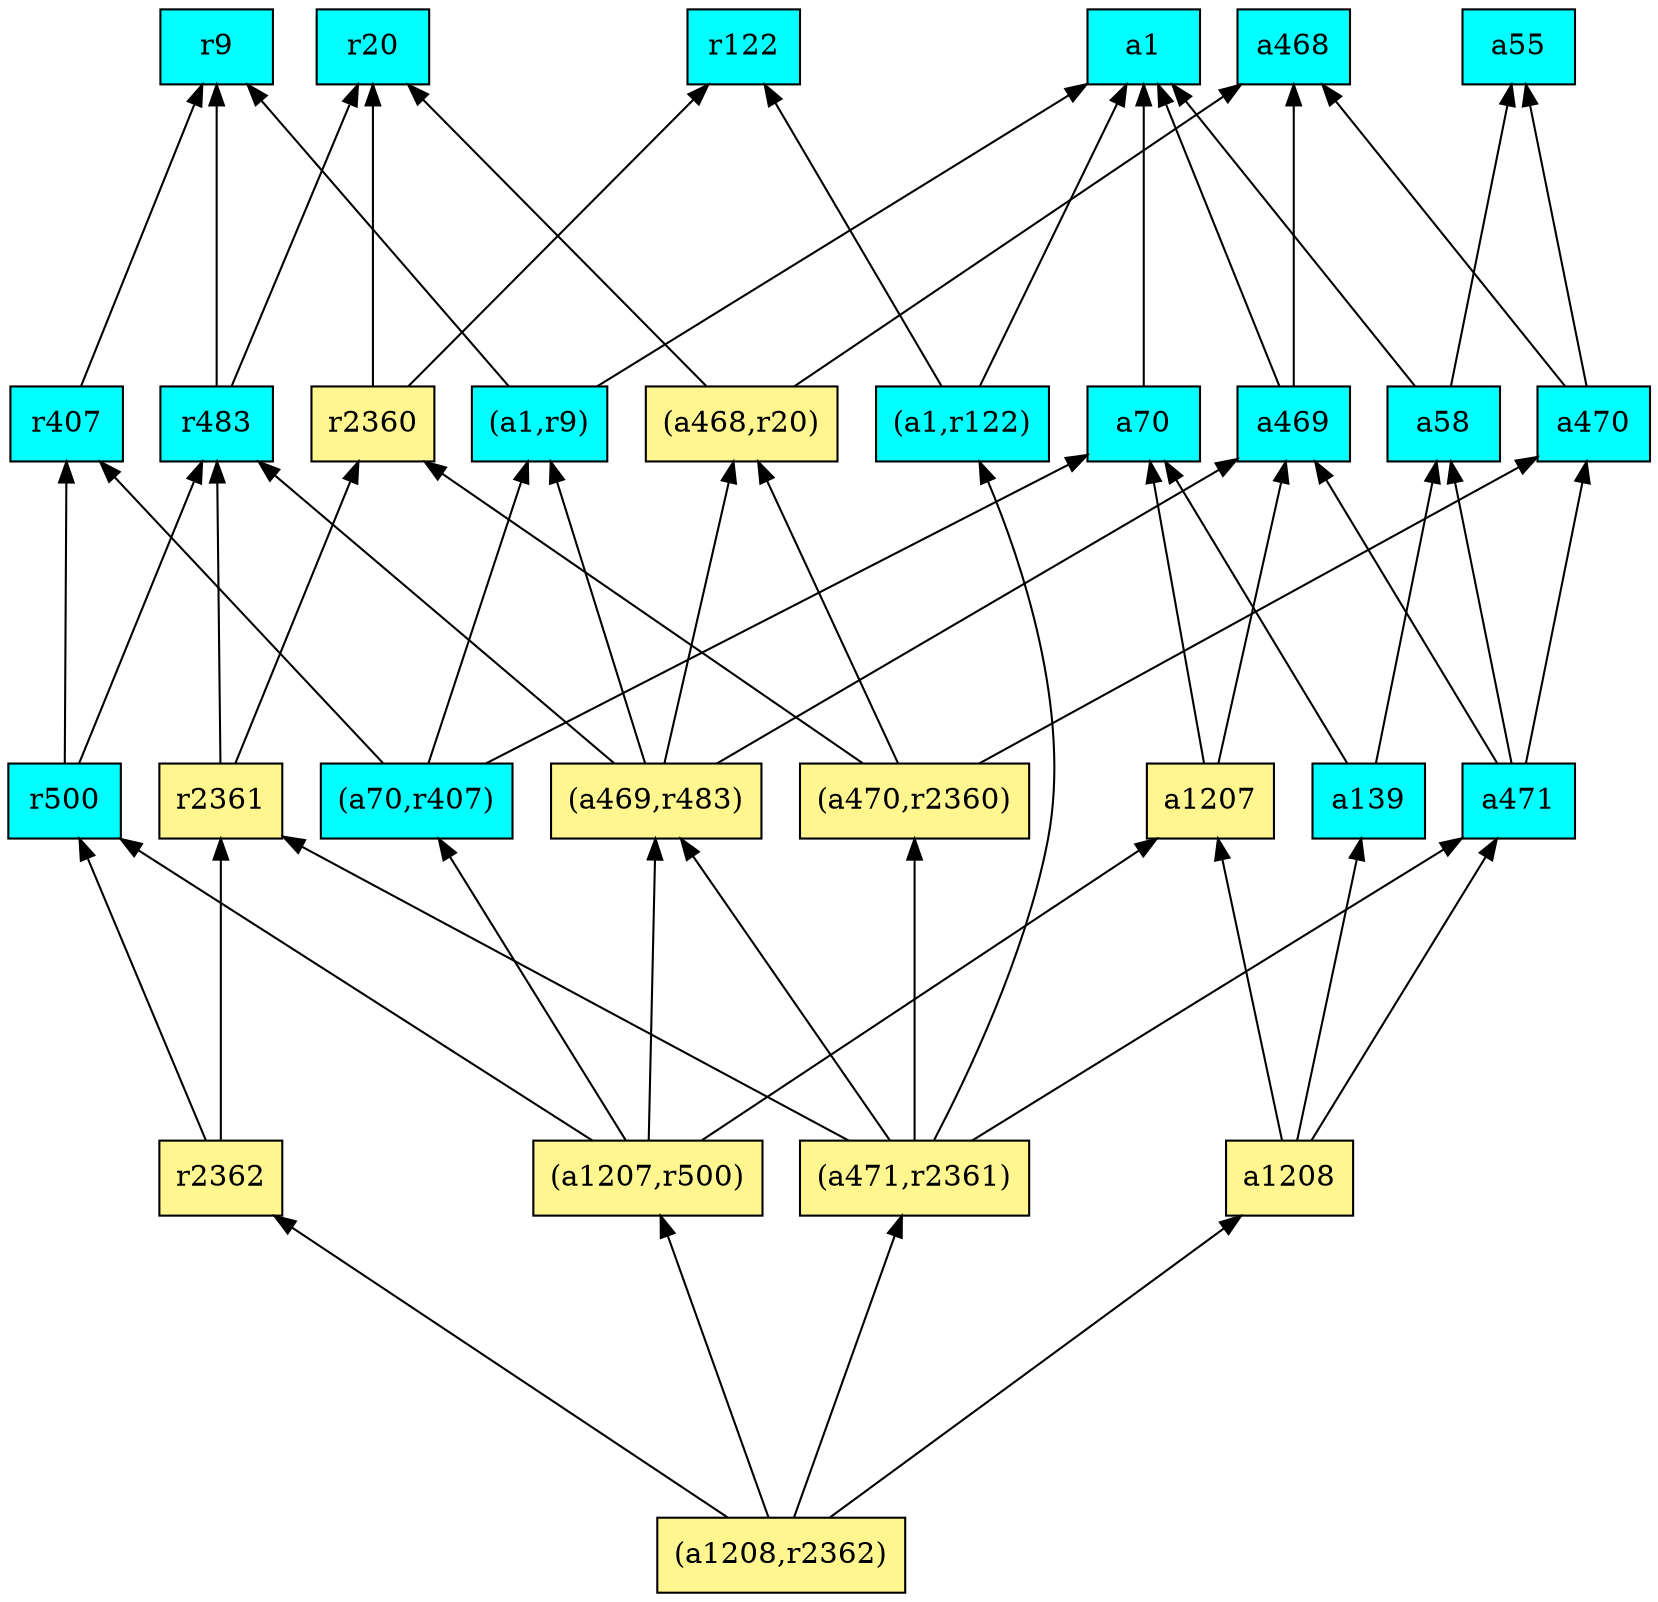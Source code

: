 digraph G {
rankdir=BT;ranksep="2.0";
"(a1,r9)" [shape=record,fillcolor=cyan,style=filled,label="{(a1,r9)}"];
"a471" [shape=record,fillcolor=cyan,style=filled,label="{a471}"];
"a58" [shape=record,fillcolor=cyan,style=filled,label="{a58}"];
"a469" [shape=record,fillcolor=cyan,style=filled,label="{a469}"];
"r2360" [shape=record,fillcolor=khaki1,style=filled,label="{r2360}"];
"r500" [shape=record,fillcolor=cyan,style=filled,label="{r500}"];
"(a468,r20)" [shape=record,fillcolor=khaki1,style=filled,label="{(a468,r20)}"];
"(a1208,r2362)" [shape=record,fillcolor=khaki1,style=filled,label="{(a1208,r2362)}"];
"(a469,r483)" [shape=record,fillcolor=khaki1,style=filled,label="{(a469,r483)}"];
"r483" [shape=record,fillcolor=cyan,style=filled,label="{r483}"];
"a1207" [shape=record,fillcolor=khaki1,style=filled,label="{a1207}"];
"r2362" [shape=record,fillcolor=khaki1,style=filled,label="{r2362}"];
"(a70,r407)" [shape=record,fillcolor=cyan,style=filled,label="{(a70,r407)}"];
"r2361" [shape=record,fillcolor=khaki1,style=filled,label="{r2361}"];
"(a471,r2361)" [shape=record,fillcolor=khaki1,style=filled,label="{(a471,r2361)}"];
"r9" [shape=record,fillcolor=cyan,style=filled,label="{r9}"];
"a1" [shape=record,fillcolor=cyan,style=filled,label="{a1}"];
"(a1207,r500)" [shape=record,fillcolor=khaki1,style=filled,label="{(a1207,r500)}"];
"r122" [shape=record,fillcolor=cyan,style=filled,label="{r122}"];
"(a470,r2360)" [shape=record,fillcolor=khaki1,style=filled,label="{(a470,r2360)}"];
"a468" [shape=record,fillcolor=cyan,style=filled,label="{a468}"];
"a70" [shape=record,fillcolor=cyan,style=filled,label="{a70}"];
"a55" [shape=record,fillcolor=cyan,style=filled,label="{a55}"];
"a1208" [shape=record,fillcolor=khaki1,style=filled,label="{a1208}"];
"r20" [shape=record,fillcolor=cyan,style=filled,label="{r20}"];
"(a1,r122)" [shape=record,fillcolor=cyan,style=filled,label="{(a1,r122)}"];
"a139" [shape=record,fillcolor=cyan,style=filled,label="{a139}"];
"r407" [shape=record,fillcolor=cyan,style=filled,label="{r407}"];
"a470" [shape=record,fillcolor=cyan,style=filled,label="{a470}"];
"(a1,r9)" -> "r9"
"(a1,r9)" -> "a1"
"a471" -> "a58"
"a471" -> "a469"
"a471" -> "a470"
"a58" -> "a1"
"a58" -> "a55"
"a469" -> "a1"
"a469" -> "a468"
"r2360" -> "r122"
"r2360" -> "r20"
"r500" -> "r483"
"r500" -> "r407"
"(a468,r20)" -> "a468"
"(a468,r20)" -> "r20"
"(a1208,r2362)" -> "(a1207,r500)"
"(a1208,r2362)" -> "a1208"
"(a1208,r2362)" -> "r2362"
"(a1208,r2362)" -> "(a471,r2361)"
"(a469,r483)" -> "(a1,r9)"
"(a469,r483)" -> "r483"
"(a469,r483)" -> "a469"
"(a469,r483)" -> "(a468,r20)"
"r483" -> "r9"
"r483" -> "r20"
"a1207" -> "a469"
"a1207" -> "a70"
"r2362" -> "r2361"
"r2362" -> "r500"
"(a70,r407)" -> "(a1,r9)"
"(a70,r407)" -> "a70"
"(a70,r407)" -> "r407"
"r2361" -> "r2360"
"r2361" -> "r483"
"(a471,r2361)" -> "a471"
"(a471,r2361)" -> "(a470,r2360)"
"(a471,r2361)" -> "(a469,r483)"
"(a471,r2361)" -> "(a1,r122)"
"(a471,r2361)" -> "r2361"
"(a1207,r500)" -> "r500"
"(a1207,r500)" -> "(a469,r483)"
"(a1207,r500)" -> "a1207"
"(a1207,r500)" -> "(a70,r407)"
"(a470,r2360)" -> "r2360"
"(a470,r2360)" -> "(a468,r20)"
"(a470,r2360)" -> "a470"
"a70" -> "a1"
"a1208" -> "a471"
"a1208" -> "a1207"
"a1208" -> "a139"
"(a1,r122)" -> "a1"
"(a1,r122)" -> "r122"
"a139" -> "a58"
"a139" -> "a70"
"r407" -> "r9"
"a470" -> "a468"
"a470" -> "a55"
}